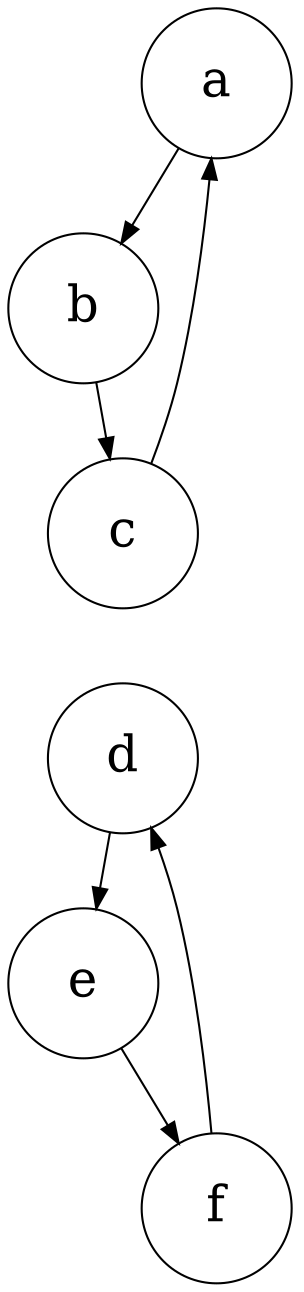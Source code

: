 digraph two_trios {
  node [shape=circle, fixedsize=true, width=1.0, height=1.0, fontsize=24]
  a -> b -> c -> a
  d -> e -> f -> d
  c -> d [style=invis]
  f -> a [style=invis]
}
